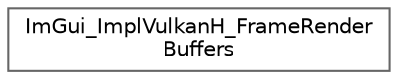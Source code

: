 digraph "Иерархия классов. Графический вид."
{
 // LATEX_PDF_SIZE
  bgcolor="transparent";
  edge [fontname=Helvetica,fontsize=10,labelfontname=Helvetica,labelfontsize=10];
  node [fontname=Helvetica,fontsize=10,shape=box,height=0.2,width=0.4];
  rankdir="LR";
  Node0 [id="Node000000",label="ImGui_ImplVulkanH_FrameRender\lBuffers",height=0.2,width=0.4,color="grey40", fillcolor="white", style="filled",URL="$struct_im_gui___impl_vulkan_h___frame_render_buffers.html",tooltip=" "];
}
